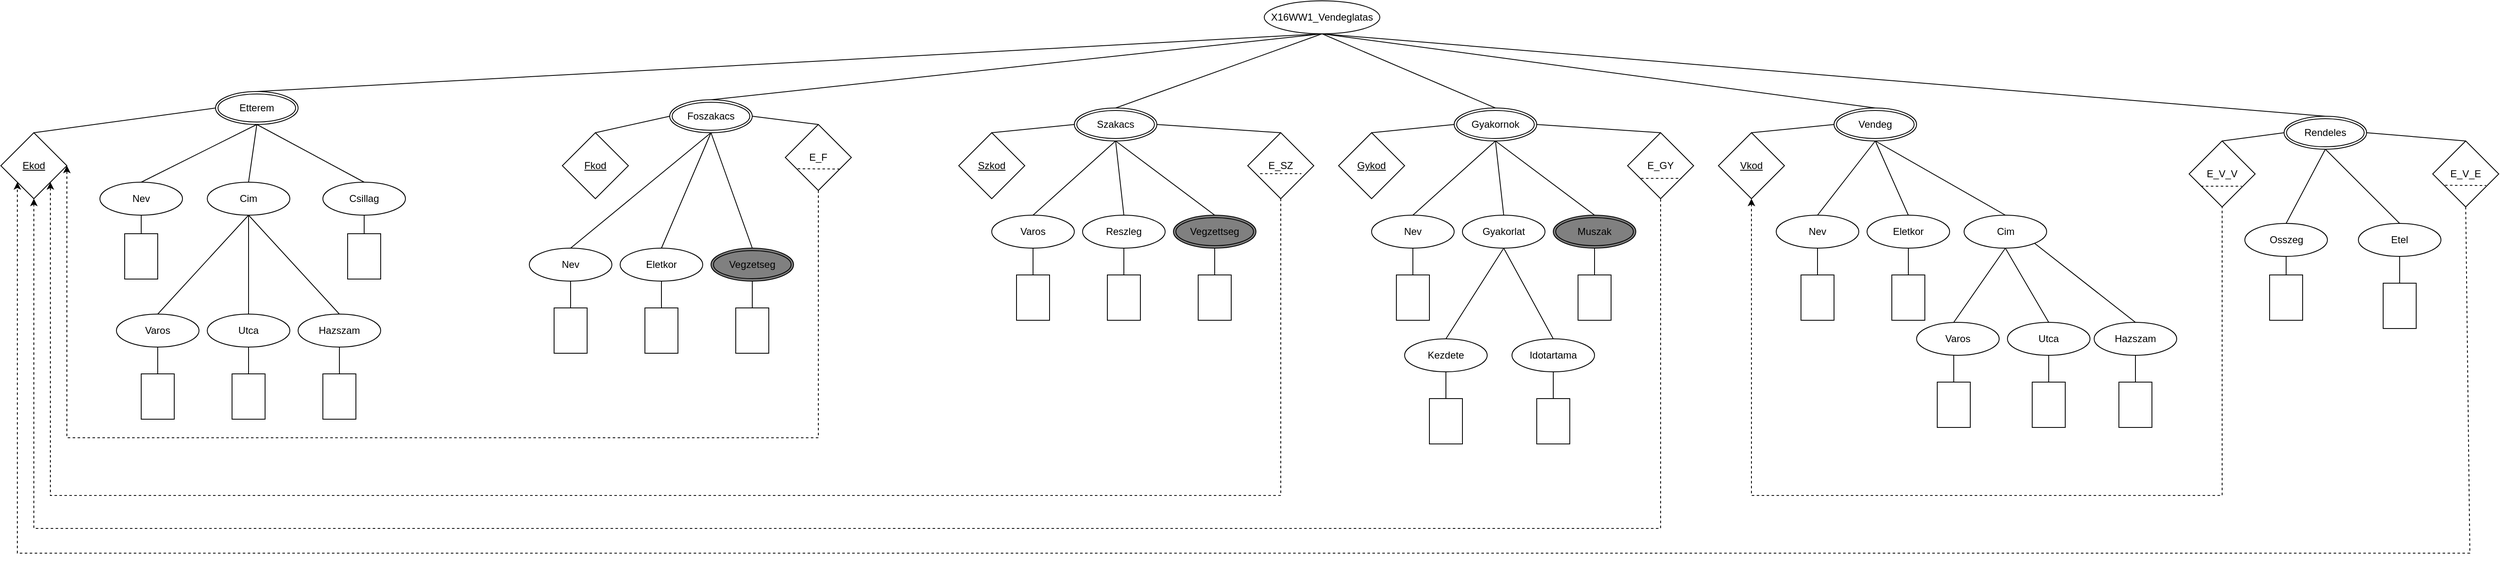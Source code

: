 <mxfile version="26.1.3">
  <diagram name="Page-1" id="sWhTfugPhAVval0CYp7l">
    <mxGraphModel dx="1273" dy="712" grid="1" gridSize="10" guides="1" tooltips="1" connect="1" arrows="1" fold="1" page="1" pageScale="1" pageWidth="4681" pageHeight="3300" math="0" shadow="0">
      <root>
        <mxCell id="0" />
        <mxCell id="1" parent="0" />
        <mxCell id="BiMNUAmta6jIH4Wn-nJm-2" value="X16WW1_Vendeglatas" style="ellipse;whiteSpace=wrap;html=1;align=center;" parent="1" vertex="1">
          <mxGeometry x="1790" y="10" width="140" height="40" as="geometry" />
        </mxCell>
        <mxCell id="BiMNUAmta6jIH4Wn-nJm-3" value="Etterem" style="ellipse;shape=doubleEllipse;margin=3;whiteSpace=wrap;html=1;align=center;" parent="1" vertex="1">
          <mxGeometry x="520" y="120" width="100" height="40" as="geometry" />
        </mxCell>
        <mxCell id="BiMNUAmta6jIH4Wn-nJm-4" value="Cim" style="ellipse;whiteSpace=wrap;html=1;align=center;" parent="1" vertex="1">
          <mxGeometry x="510" y="230" width="100" height="40" as="geometry" />
        </mxCell>
        <mxCell id="BiMNUAmta6jIH4Wn-nJm-5" value="Csillag" style="ellipse;whiteSpace=wrap;html=1;align=center;" parent="1" vertex="1">
          <mxGeometry x="650" y="230" width="100" height="40" as="geometry" />
        </mxCell>
        <mxCell id="BiMNUAmta6jIH4Wn-nJm-6" value="Nev" style="ellipse;whiteSpace=wrap;html=1;align=center;" parent="1" vertex="1">
          <mxGeometry x="380" y="230" width="100" height="40" as="geometry" />
        </mxCell>
        <mxCell id="BiMNUAmta6jIH4Wn-nJm-7" value="&lt;u&gt;Ekod&lt;/u&gt;" style="rhombus;whiteSpace=wrap;html=1;" parent="1" vertex="1">
          <mxGeometry x="260" y="170" width="80" height="80" as="geometry" />
        </mxCell>
        <mxCell id="BiMNUAmta6jIH4Wn-nJm-8" value="Varos" style="ellipse;whiteSpace=wrap;html=1;align=center;" parent="1" vertex="1">
          <mxGeometry x="400" y="390" width="100" height="40" as="geometry" />
        </mxCell>
        <mxCell id="BiMNUAmta6jIH4Wn-nJm-10" value="Utca" style="ellipse;whiteSpace=wrap;html=1;align=center;" parent="1" vertex="1">
          <mxGeometry x="510" y="390" width="100" height="40" as="geometry" />
        </mxCell>
        <mxCell id="BiMNUAmta6jIH4Wn-nJm-11" value="Hazszam" style="ellipse;whiteSpace=wrap;html=1;align=center;" parent="1" vertex="1">
          <mxGeometry x="620" y="390" width="100" height="40" as="geometry" />
        </mxCell>
        <mxCell id="BiMNUAmta6jIH4Wn-nJm-12" value="" style="endArrow=none;html=1;rounded=0;exitX=0;exitY=0.5;exitDx=0;exitDy=0;entryX=0.5;entryY=0;entryDx=0;entryDy=0;" parent="1" source="BiMNUAmta6jIH4Wn-nJm-3" target="BiMNUAmta6jIH4Wn-nJm-7" edge="1">
          <mxGeometry width="50" height="50" relative="1" as="geometry">
            <mxPoint x="920" y="410" as="sourcePoint" />
            <mxPoint x="970" y="360" as="targetPoint" />
          </mxGeometry>
        </mxCell>
        <mxCell id="BiMNUAmta6jIH4Wn-nJm-13" value="" style="endArrow=none;html=1;rounded=0;exitX=0.5;exitY=1;exitDx=0;exitDy=0;entryX=0.5;entryY=0;entryDx=0;entryDy=0;" parent="1" source="BiMNUAmta6jIH4Wn-nJm-3" target="BiMNUAmta6jIH4Wn-nJm-6" edge="1">
          <mxGeometry width="50" height="50" relative="1" as="geometry">
            <mxPoint x="580" y="170" as="sourcePoint" />
            <mxPoint x="330" y="200" as="targetPoint" />
          </mxGeometry>
        </mxCell>
        <mxCell id="BiMNUAmta6jIH4Wn-nJm-14" value="" style="endArrow=none;html=1;rounded=0;exitX=0.5;exitY=1;exitDx=0;exitDy=0;entryX=0.5;entryY=0;entryDx=0;entryDy=0;" parent="1" source="BiMNUAmta6jIH4Wn-nJm-3" target="BiMNUAmta6jIH4Wn-nJm-4" edge="1">
          <mxGeometry width="50" height="50" relative="1" as="geometry">
            <mxPoint x="590" y="180" as="sourcePoint" />
            <mxPoint x="340" y="210" as="targetPoint" />
          </mxGeometry>
        </mxCell>
        <mxCell id="BiMNUAmta6jIH4Wn-nJm-15" value="" style="endArrow=none;html=1;rounded=0;exitX=0.5;exitY=0;exitDx=0;exitDy=0;entryX=0.5;entryY=1;entryDx=0;entryDy=0;" parent="1" source="BiMNUAmta6jIH4Wn-nJm-5" target="BiMNUAmta6jIH4Wn-nJm-3" edge="1">
          <mxGeometry width="50" height="50" relative="1" as="geometry">
            <mxPoint x="600" y="190" as="sourcePoint" />
            <mxPoint x="350" y="220" as="targetPoint" />
          </mxGeometry>
        </mxCell>
        <mxCell id="BiMNUAmta6jIH4Wn-nJm-16" value="" style="endArrow=none;html=1;rounded=0;exitX=0.5;exitY=1;exitDx=0;exitDy=0;entryX=0.5;entryY=0;entryDx=0;entryDy=0;" parent="1" source="BiMNUAmta6jIH4Wn-nJm-4" target="BiMNUAmta6jIH4Wn-nJm-8" edge="1">
          <mxGeometry width="50" height="50" relative="1" as="geometry">
            <mxPoint x="610" y="200" as="sourcePoint" />
            <mxPoint x="360" y="230" as="targetPoint" />
          </mxGeometry>
        </mxCell>
        <mxCell id="BiMNUAmta6jIH4Wn-nJm-17" value="" style="endArrow=none;html=1;rounded=0;exitX=0.5;exitY=0;exitDx=0;exitDy=0;entryX=0.5;entryY=1;entryDx=0;entryDy=0;" parent="1" source="BiMNUAmta6jIH4Wn-nJm-10" target="BiMNUAmta6jIH4Wn-nJm-4" edge="1">
          <mxGeometry width="50" height="50" relative="1" as="geometry">
            <mxPoint x="620" y="210" as="sourcePoint" />
            <mxPoint x="370" y="240" as="targetPoint" />
          </mxGeometry>
        </mxCell>
        <mxCell id="BiMNUAmta6jIH4Wn-nJm-18" value="" style="endArrow=none;html=1;rounded=0;exitX=0.5;exitY=0;exitDx=0;exitDy=0;entryX=0.5;entryY=1;entryDx=0;entryDy=0;" parent="1" source="BiMNUAmta6jIH4Wn-nJm-11" target="BiMNUAmta6jIH4Wn-nJm-4" edge="1">
          <mxGeometry width="50" height="50" relative="1" as="geometry">
            <mxPoint x="630" y="220" as="sourcePoint" />
            <mxPoint x="380" y="250" as="targetPoint" />
          </mxGeometry>
        </mxCell>
        <mxCell id="BiMNUAmta6jIH4Wn-nJm-19" value="" style="endArrow=none;html=1;rounded=0;entryX=0.5;entryY=0;entryDx=0;entryDy=0;exitX=0.5;exitY=1;exitDx=0;exitDy=0;" parent="1" source="BiMNUAmta6jIH4Wn-nJm-2" target="BiMNUAmta6jIH4Wn-nJm-3" edge="1">
          <mxGeometry width="50" height="50" relative="1" as="geometry">
            <mxPoint x="920" y="40" as="sourcePoint" />
            <mxPoint x="390" y="260" as="targetPoint" />
          </mxGeometry>
        </mxCell>
        <mxCell id="BiMNUAmta6jIH4Wn-nJm-20" value="" style="rounded=0;whiteSpace=wrap;html=1;rotation=90;" parent="1" vertex="1">
          <mxGeometry x="422.5" y="470" width="55" height="40" as="geometry" />
        </mxCell>
        <mxCell id="BiMNUAmta6jIH4Wn-nJm-22" value="" style="rounded=0;whiteSpace=wrap;html=1;rotation=90;" parent="1" vertex="1">
          <mxGeometry x="532.5" y="470" width="55" height="40" as="geometry" />
        </mxCell>
        <mxCell id="BiMNUAmta6jIH4Wn-nJm-24" value="" style="rounded=0;whiteSpace=wrap;html=1;rotation=90;" parent="1" vertex="1">
          <mxGeometry x="642.5" y="470" width="55" height="40" as="geometry" />
        </mxCell>
        <mxCell id="BiMNUAmta6jIH4Wn-nJm-25" value="" style="rounded=0;whiteSpace=wrap;html=1;rotation=90;" parent="1" vertex="1">
          <mxGeometry x="402.5" y="300" width="55" height="40" as="geometry" />
        </mxCell>
        <mxCell id="BiMNUAmta6jIH4Wn-nJm-26" value="" style="rounded=0;whiteSpace=wrap;html=1;rotation=90;" parent="1" vertex="1">
          <mxGeometry x="672.5" y="300" width="55" height="40" as="geometry" />
        </mxCell>
        <mxCell id="BiMNUAmta6jIH4Wn-nJm-27" value="" style="endArrow=none;html=1;rounded=0;exitX=0.5;exitY=1;exitDx=0;exitDy=0;entryX=0;entryY=0.5;entryDx=0;entryDy=0;" parent="1" source="BiMNUAmta6jIH4Wn-nJm-10" target="BiMNUAmta6jIH4Wn-nJm-22" edge="1">
          <mxGeometry width="50" height="50" relative="1" as="geometry">
            <mxPoint x="570" y="360" as="sourcePoint" />
            <mxPoint x="570" y="280" as="targetPoint" />
          </mxGeometry>
        </mxCell>
        <mxCell id="BiMNUAmta6jIH4Wn-nJm-28" value="" style="endArrow=none;html=1;rounded=0;exitX=0.5;exitY=1;exitDx=0;exitDy=0;entryX=0;entryY=0.5;entryDx=0;entryDy=0;" parent="1" source="BiMNUAmta6jIH4Wn-nJm-8" target="BiMNUAmta6jIH4Wn-nJm-20" edge="1">
          <mxGeometry width="50" height="50" relative="1" as="geometry">
            <mxPoint x="580" y="370" as="sourcePoint" />
            <mxPoint x="580" y="290" as="targetPoint" />
          </mxGeometry>
        </mxCell>
        <mxCell id="BiMNUAmta6jIH4Wn-nJm-29" value="" style="endArrow=none;html=1;rounded=0;exitX=0.5;exitY=1;exitDx=0;exitDy=0;entryX=0;entryY=0.5;entryDx=0;entryDy=0;" parent="1" source="BiMNUAmta6jIH4Wn-nJm-11" target="BiMNUAmta6jIH4Wn-nJm-24" edge="1">
          <mxGeometry width="50" height="50" relative="1" as="geometry">
            <mxPoint x="590" y="380" as="sourcePoint" />
            <mxPoint x="590" y="300" as="targetPoint" />
          </mxGeometry>
        </mxCell>
        <mxCell id="BiMNUAmta6jIH4Wn-nJm-30" value="" style="endArrow=none;html=1;rounded=0;exitX=0;exitY=0.5;exitDx=0;exitDy=0;entryX=0.5;entryY=1;entryDx=0;entryDy=0;" parent="1" source="BiMNUAmta6jIH4Wn-nJm-25" target="BiMNUAmta6jIH4Wn-nJm-6" edge="1">
          <mxGeometry width="50" height="50" relative="1" as="geometry">
            <mxPoint x="600" y="390" as="sourcePoint" />
            <mxPoint x="600" y="310" as="targetPoint" />
          </mxGeometry>
        </mxCell>
        <mxCell id="BiMNUAmta6jIH4Wn-nJm-31" value="" style="endArrow=none;html=1;rounded=0;exitX=0;exitY=0.5;exitDx=0;exitDy=0;entryX=0.5;entryY=1;entryDx=0;entryDy=0;" parent="1" source="BiMNUAmta6jIH4Wn-nJm-26" target="BiMNUAmta6jIH4Wn-nJm-5" edge="1">
          <mxGeometry width="50" height="50" relative="1" as="geometry">
            <mxPoint x="610" y="400" as="sourcePoint" />
            <mxPoint x="610" y="320" as="targetPoint" />
          </mxGeometry>
        </mxCell>
        <mxCell id="BiMNUAmta6jIH4Wn-nJm-32" value="Szakacs" style="ellipse;shape=doubleEllipse;margin=3;whiteSpace=wrap;html=1;align=center;" parent="1" vertex="1">
          <mxGeometry x="1560" y="140" width="100" height="40" as="geometry" />
        </mxCell>
        <mxCell id="BiMNUAmta6jIH4Wn-nJm-33" value="&lt;u&gt;Fkod&lt;/u&gt;" style="rhombus;whiteSpace=wrap;html=1;" parent="1" vertex="1">
          <mxGeometry x="940" y="170" width="80" height="80" as="geometry" />
        </mxCell>
        <mxCell id="BiMNUAmta6jIH4Wn-nJm-35" value="E_F" style="rhombus;whiteSpace=wrap;html=1;" parent="1" vertex="1">
          <mxGeometry x="1210" y="160" width="80" height="80" as="geometry" />
        </mxCell>
        <mxCell id="BiMNUAmta6jIH4Wn-nJm-36" value="Foszakacs" style="ellipse;shape=doubleEllipse;margin=3;whiteSpace=wrap;html=1;align=center;" parent="1" vertex="1">
          <mxGeometry x="1070" y="130" width="100" height="40" as="geometry" />
        </mxCell>
        <mxCell id="BiMNUAmta6jIH4Wn-nJm-37" value="&lt;u&gt;Szkod&lt;/u&gt;" style="rhombus;whiteSpace=wrap;html=1;" parent="1" vertex="1">
          <mxGeometry x="1420" y="170" width="80" height="80" as="geometry" />
        </mxCell>
        <mxCell id="BiMNUAmta6jIH4Wn-nJm-38" value="E_SZ" style="rhombus;whiteSpace=wrap;html=1;" parent="1" vertex="1">
          <mxGeometry x="1770" y="170" width="80" height="80" as="geometry" />
        </mxCell>
        <mxCell id="BiMNUAmta6jIH4Wn-nJm-39" value="Varos" style="ellipse;whiteSpace=wrap;html=1;align=center;" parent="1" vertex="1">
          <mxGeometry x="1460" y="270" width="100" height="40" as="geometry" />
        </mxCell>
        <mxCell id="BiMNUAmta6jIH4Wn-nJm-40" value="" style="rounded=0;whiteSpace=wrap;html=1;rotation=90;" parent="1" vertex="1">
          <mxGeometry x="1482.5" y="350" width="55" height="40" as="geometry" />
        </mxCell>
        <mxCell id="BiMNUAmta6jIH4Wn-nJm-41" value="" style="endArrow=none;html=1;rounded=0;exitX=0.5;exitY=1;exitDx=0;exitDy=0;entryX=0;entryY=0.5;entryDx=0;entryDy=0;" parent="1" source="BiMNUAmta6jIH4Wn-nJm-39" target="BiMNUAmta6jIH4Wn-nJm-40" edge="1">
          <mxGeometry width="50" height="50" relative="1" as="geometry">
            <mxPoint x="1640" y="250" as="sourcePoint" />
            <mxPoint x="1640" y="170" as="targetPoint" />
          </mxGeometry>
        </mxCell>
        <mxCell id="BiMNUAmta6jIH4Wn-nJm-42" value="Reszleg" style="ellipse;whiteSpace=wrap;html=1;align=center;" parent="1" vertex="1">
          <mxGeometry x="1570" y="270" width="100" height="40" as="geometry" />
        </mxCell>
        <mxCell id="BiMNUAmta6jIH4Wn-nJm-43" value="" style="rounded=0;whiteSpace=wrap;html=1;rotation=90;" parent="1" vertex="1">
          <mxGeometry x="1592.5" y="350" width="55" height="40" as="geometry" />
        </mxCell>
        <mxCell id="BiMNUAmta6jIH4Wn-nJm-44" value="" style="endArrow=none;html=1;rounded=0;exitX=0.5;exitY=1;exitDx=0;exitDy=0;entryX=0;entryY=0.5;entryDx=0;entryDy=0;" parent="1" source="BiMNUAmta6jIH4Wn-nJm-42" target="BiMNUAmta6jIH4Wn-nJm-43" edge="1">
          <mxGeometry width="50" height="50" relative="1" as="geometry">
            <mxPoint x="1750" y="250" as="sourcePoint" />
            <mxPoint x="1750" y="170" as="targetPoint" />
          </mxGeometry>
        </mxCell>
        <mxCell id="BiMNUAmta6jIH4Wn-nJm-46" value="" style="rounded=0;whiteSpace=wrap;html=1;rotation=90;" parent="1" vertex="1">
          <mxGeometry x="1702.5" y="350" width="55" height="40" as="geometry" />
        </mxCell>
        <mxCell id="BiMNUAmta6jIH4Wn-nJm-47" value="" style="endArrow=none;html=1;rounded=0;exitX=0.5;exitY=1;exitDx=0;exitDy=0;entryX=0;entryY=0.5;entryDx=0;entryDy=0;" parent="1" target="BiMNUAmta6jIH4Wn-nJm-46" edge="1">
          <mxGeometry width="50" height="50" relative="1" as="geometry">
            <mxPoint x="1730" y="310" as="sourcePoint" />
            <mxPoint x="1860" y="170" as="targetPoint" />
          </mxGeometry>
        </mxCell>
        <mxCell id="BiMNUAmta6jIH4Wn-nJm-48" value="&lt;div&gt;Vegzettseg&lt;/div&gt;" style="ellipse;shape=doubleEllipse;margin=3;whiteSpace=wrap;html=1;align=center;fillColor=light-dark(#808080,#000000);" parent="1" vertex="1">
          <mxGeometry x="1680" y="270" width="100" height="40" as="geometry" />
        </mxCell>
        <mxCell id="BiMNUAmta6jIH4Wn-nJm-49" value="" style="endArrow=none;html=1;rounded=0;exitX=0.5;exitY=0;exitDx=0;exitDy=0;entryX=0.5;entryY=1;entryDx=0;entryDy=0;" parent="1" source="BiMNUAmta6jIH4Wn-nJm-32" target="BiMNUAmta6jIH4Wn-nJm-2" edge="1">
          <mxGeometry width="50" height="50" relative="1" as="geometry">
            <mxPoint x="710" y="240" as="sourcePoint" />
            <mxPoint x="580" y="170" as="targetPoint" />
          </mxGeometry>
        </mxCell>
        <mxCell id="BiMNUAmta6jIH4Wn-nJm-50" value="" style="endArrow=none;html=1;rounded=0;exitX=0.5;exitY=0;exitDx=0;exitDy=0;entryX=0;entryY=0.5;entryDx=0;entryDy=0;" parent="1" source="BiMNUAmta6jIH4Wn-nJm-37" target="BiMNUAmta6jIH4Wn-nJm-32" edge="1">
          <mxGeometry width="50" height="50" relative="1" as="geometry">
            <mxPoint x="1620" y="150" as="sourcePoint" />
            <mxPoint x="1630" y="70" as="targetPoint" />
          </mxGeometry>
        </mxCell>
        <mxCell id="BiMNUAmta6jIH4Wn-nJm-52" value="" style="endArrow=none;html=1;rounded=0;exitX=0.5;exitY=0;exitDx=0;exitDy=0;entryX=1;entryY=0.5;entryDx=0;entryDy=0;" parent="1" source="BiMNUAmta6jIH4Wn-nJm-38" target="BiMNUAmta6jIH4Wn-nJm-32" edge="1">
          <mxGeometry width="50" height="50" relative="1" as="geometry">
            <mxPoint x="1510" y="220" as="sourcePoint" />
            <mxPoint x="1570" y="170" as="targetPoint" />
          </mxGeometry>
        </mxCell>
        <mxCell id="BiMNUAmta6jIH4Wn-nJm-53" value="" style="endArrow=none;html=1;rounded=0;exitX=0.5;exitY=0;exitDx=0;exitDy=0;entryX=0.5;entryY=1;entryDx=0;entryDy=0;" parent="1" source="BiMNUAmta6jIH4Wn-nJm-39" target="BiMNUAmta6jIH4Wn-nJm-32" edge="1">
          <mxGeometry width="50" height="50" relative="1" as="geometry">
            <mxPoint x="1520" y="230" as="sourcePoint" />
            <mxPoint x="1580" y="180" as="targetPoint" />
          </mxGeometry>
        </mxCell>
        <mxCell id="BiMNUAmta6jIH4Wn-nJm-54" value="" style="endArrow=none;html=1;rounded=0;exitX=0.5;exitY=0;exitDx=0;exitDy=0;entryX=0.5;entryY=1;entryDx=0;entryDy=0;" parent="1" source="BiMNUAmta6jIH4Wn-nJm-42" target="BiMNUAmta6jIH4Wn-nJm-32" edge="1">
          <mxGeometry width="50" height="50" relative="1" as="geometry">
            <mxPoint x="1530" y="240" as="sourcePoint" />
            <mxPoint x="1590" y="190" as="targetPoint" />
          </mxGeometry>
        </mxCell>
        <mxCell id="BiMNUAmta6jIH4Wn-nJm-55" value="" style="endArrow=none;html=1;rounded=0;exitX=0.5;exitY=0;exitDx=0;exitDy=0;entryX=0.5;entryY=1;entryDx=0;entryDy=0;" parent="1" source="BiMNUAmta6jIH4Wn-nJm-48" target="BiMNUAmta6jIH4Wn-nJm-32" edge="1">
          <mxGeometry width="50" height="50" relative="1" as="geometry">
            <mxPoint x="1540" y="250" as="sourcePoint" />
            <mxPoint x="1600" y="200" as="targetPoint" />
          </mxGeometry>
        </mxCell>
        <mxCell id="BiMNUAmta6jIH4Wn-nJm-56" value="Nev" style="ellipse;whiteSpace=wrap;html=1;align=center;" parent="1" vertex="1">
          <mxGeometry x="900" y="310" width="100" height="40" as="geometry" />
        </mxCell>
        <mxCell id="BiMNUAmta6jIH4Wn-nJm-57" value="Eletkor" style="ellipse;whiteSpace=wrap;html=1;align=center;" parent="1" vertex="1">
          <mxGeometry x="1010" y="310" width="100" height="40" as="geometry" />
        </mxCell>
        <mxCell id="BiMNUAmta6jIH4Wn-nJm-59" value="" style="rounded=0;whiteSpace=wrap;html=1;rotation=90;" parent="1" vertex="1">
          <mxGeometry x="922.5" y="390" width="55" height="40" as="geometry" />
        </mxCell>
        <mxCell id="BiMNUAmta6jIH4Wn-nJm-60" value="" style="rounded=0;whiteSpace=wrap;html=1;rotation=90;" parent="1" vertex="1">
          <mxGeometry x="1032.5" y="390" width="55" height="40" as="geometry" />
        </mxCell>
        <mxCell id="BiMNUAmta6jIH4Wn-nJm-61" value="" style="rounded=0;whiteSpace=wrap;html=1;rotation=90;" parent="1" vertex="1">
          <mxGeometry x="1142.5" y="390" width="55" height="40" as="geometry" />
        </mxCell>
        <mxCell id="BiMNUAmta6jIH4Wn-nJm-62" value="" style="endArrow=none;html=1;rounded=0;exitX=0.5;exitY=1;exitDx=0;exitDy=0;entryX=0;entryY=0.5;entryDx=0;entryDy=0;" parent="1" source="BiMNUAmta6jIH4Wn-nJm-57" target="BiMNUAmta6jIH4Wn-nJm-60" edge="1">
          <mxGeometry width="50" height="50" relative="1" as="geometry">
            <mxPoint x="1070" y="280" as="sourcePoint" />
            <mxPoint x="1070" y="200" as="targetPoint" />
          </mxGeometry>
        </mxCell>
        <mxCell id="BiMNUAmta6jIH4Wn-nJm-63" value="" style="endArrow=none;html=1;rounded=0;exitX=0.5;exitY=1;exitDx=0;exitDy=0;entryX=0;entryY=0.5;entryDx=0;entryDy=0;" parent="1" source="BiMNUAmta6jIH4Wn-nJm-56" target="BiMNUAmta6jIH4Wn-nJm-59" edge="1">
          <mxGeometry width="50" height="50" relative="1" as="geometry">
            <mxPoint x="1080" y="290" as="sourcePoint" />
            <mxPoint x="1080" y="210" as="targetPoint" />
          </mxGeometry>
        </mxCell>
        <mxCell id="BiMNUAmta6jIH4Wn-nJm-64" value="" style="endArrow=none;html=1;rounded=0;exitX=0.5;exitY=1;exitDx=0;exitDy=0;entryX=0;entryY=0.5;entryDx=0;entryDy=0;" parent="1" target="BiMNUAmta6jIH4Wn-nJm-61" edge="1">
          <mxGeometry width="50" height="50" relative="1" as="geometry">
            <mxPoint x="1170" y="350" as="sourcePoint" />
            <mxPoint x="1090" y="220" as="targetPoint" />
          </mxGeometry>
        </mxCell>
        <mxCell id="BiMNUAmta6jIH4Wn-nJm-65" value="" style="endArrow=none;html=1;rounded=0;exitX=0.5;exitY=0;exitDx=0;exitDy=0;entryX=0.5;entryY=1;entryDx=0;entryDy=0;" parent="1" source="BiMNUAmta6jIH4Wn-nJm-56" target="BiMNUAmta6jIH4Wn-nJm-36" edge="1">
          <mxGeometry width="50" height="50" relative="1" as="geometry">
            <mxPoint x="1140" y="385" as="sourcePoint" />
            <mxPoint x="1190" y="335" as="targetPoint" />
          </mxGeometry>
        </mxCell>
        <mxCell id="BiMNUAmta6jIH4Wn-nJm-66" value="" style="endArrow=none;html=1;rounded=0;exitX=0.5;exitY=0;exitDx=0;exitDy=0;entryX=0.5;entryY=1;entryDx=0;entryDy=0;" parent="1" source="BiMNUAmta6jIH4Wn-nJm-57" target="BiMNUAmta6jIH4Wn-nJm-36" edge="1">
          <mxGeometry width="50" height="50" relative="1" as="geometry">
            <mxPoint x="1040" y="315" as="sourcePoint" />
            <mxPoint x="1150" y="205" as="targetPoint" />
          </mxGeometry>
        </mxCell>
        <mxCell id="BiMNUAmta6jIH4Wn-nJm-67" value="" style="endArrow=none;html=1;rounded=0;exitX=0.5;exitY=0;exitDx=0;exitDy=0;entryX=0.5;entryY=1;entryDx=0;entryDy=0;" parent="1" target="BiMNUAmta6jIH4Wn-nJm-36" edge="1">
          <mxGeometry width="50" height="50" relative="1" as="geometry">
            <mxPoint x="1170" y="310" as="sourcePoint" />
            <mxPoint x="1160" y="215" as="targetPoint" />
          </mxGeometry>
        </mxCell>
        <mxCell id="BiMNUAmta6jIH4Wn-nJm-68" value="" style="endArrow=none;html=1;rounded=0;exitX=0.5;exitY=0;exitDx=0;exitDy=0;entryX=0;entryY=0.5;entryDx=0;entryDy=0;" parent="1" source="BiMNUAmta6jIH4Wn-nJm-33" target="BiMNUAmta6jIH4Wn-nJm-36" edge="1">
          <mxGeometry width="50" height="50" relative="1" as="geometry">
            <mxPoint x="1060" y="335" as="sourcePoint" />
            <mxPoint x="1170" y="225" as="targetPoint" />
          </mxGeometry>
        </mxCell>
        <mxCell id="BiMNUAmta6jIH4Wn-nJm-69" value="" style="endArrow=none;html=1;rounded=0;exitX=0.5;exitY=0;exitDx=0;exitDy=0;entryX=1;entryY=0.5;entryDx=0;entryDy=0;" parent="1" source="BiMNUAmta6jIH4Wn-nJm-35" target="BiMNUAmta6jIH4Wn-nJm-36" edge="1">
          <mxGeometry width="50" height="50" relative="1" as="geometry">
            <mxPoint x="1070" y="345" as="sourcePoint" />
            <mxPoint x="1180" y="235" as="targetPoint" />
          </mxGeometry>
        </mxCell>
        <mxCell id="BiMNUAmta6jIH4Wn-nJm-70" value="" style="endArrow=none;html=1;rounded=0;exitX=0.5;exitY=0;exitDx=0;exitDy=0;entryX=0.5;entryY=1;entryDx=0;entryDy=0;" parent="1" source="BiMNUAmta6jIH4Wn-nJm-36" target="BiMNUAmta6jIH4Wn-nJm-2" edge="1">
          <mxGeometry width="50" height="50" relative="1" as="geometry">
            <mxPoint x="910" y="340" as="sourcePoint" />
            <mxPoint x="1020" y="230" as="targetPoint" />
          </mxGeometry>
        </mxCell>
        <mxCell id="BiMNUAmta6jIH4Wn-nJm-71" value="Gyakornok" style="ellipse;shape=doubleEllipse;margin=3;whiteSpace=wrap;html=1;align=center;" parent="1" vertex="1">
          <mxGeometry x="2020" y="140" width="100" height="40" as="geometry" />
        </mxCell>
        <mxCell id="BiMNUAmta6jIH4Wn-nJm-72" value="&lt;u&gt;Gykod&lt;/u&gt;" style="rhombus;whiteSpace=wrap;html=1;" parent="1" vertex="1">
          <mxGeometry x="1880" y="170" width="80" height="80" as="geometry" />
        </mxCell>
        <mxCell id="BiMNUAmta6jIH4Wn-nJm-73" value="E_GY" style="rhombus;whiteSpace=wrap;html=1;" parent="1" vertex="1">
          <mxGeometry x="2230" y="170" width="80" height="80" as="geometry" />
        </mxCell>
        <mxCell id="BiMNUAmta6jIH4Wn-nJm-74" value="Nev" style="ellipse;whiteSpace=wrap;html=1;align=center;" parent="1" vertex="1">
          <mxGeometry x="1920" y="270" width="100" height="40" as="geometry" />
        </mxCell>
        <mxCell id="BiMNUAmta6jIH4Wn-nJm-75" value="" style="rounded=0;whiteSpace=wrap;html=1;rotation=90;" parent="1" vertex="1">
          <mxGeometry x="1942.5" y="350" width="55" height="40" as="geometry" />
        </mxCell>
        <mxCell id="BiMNUAmta6jIH4Wn-nJm-76" value="" style="endArrow=none;html=1;rounded=0;exitX=0.5;exitY=1;exitDx=0;exitDy=0;entryX=0;entryY=0.5;entryDx=0;entryDy=0;" parent="1" source="BiMNUAmta6jIH4Wn-nJm-74" target="BiMNUAmta6jIH4Wn-nJm-75" edge="1">
          <mxGeometry width="50" height="50" relative="1" as="geometry">
            <mxPoint x="2100" y="250" as="sourcePoint" />
            <mxPoint x="2100" y="170" as="targetPoint" />
          </mxGeometry>
        </mxCell>
        <mxCell id="BiMNUAmta6jIH4Wn-nJm-77" value="Gyakorlat" style="ellipse;whiteSpace=wrap;html=1;align=center;" parent="1" vertex="1">
          <mxGeometry x="2030" y="270" width="100" height="40" as="geometry" />
        </mxCell>
        <mxCell id="BiMNUAmta6jIH4Wn-nJm-80" value="" style="rounded=0;whiteSpace=wrap;html=1;rotation=90;" parent="1" vertex="1">
          <mxGeometry x="2162.5" y="350" width="55" height="40" as="geometry" />
        </mxCell>
        <mxCell id="BiMNUAmta6jIH4Wn-nJm-81" value="" style="endArrow=none;html=1;rounded=0;exitX=0.5;exitY=1;exitDx=0;exitDy=0;entryX=0;entryY=0.5;entryDx=0;entryDy=0;" parent="1" target="BiMNUAmta6jIH4Wn-nJm-80" edge="1">
          <mxGeometry width="50" height="50" relative="1" as="geometry">
            <mxPoint x="2190" y="310" as="sourcePoint" />
            <mxPoint x="2320" y="170" as="targetPoint" />
          </mxGeometry>
        </mxCell>
        <mxCell id="BiMNUAmta6jIH4Wn-nJm-82" value="Muszak" style="ellipse;shape=doubleEllipse;margin=3;whiteSpace=wrap;html=1;align=center;fillColor=#808080;" parent="1" vertex="1">
          <mxGeometry x="2140" y="270" width="100" height="40" as="geometry" />
        </mxCell>
        <mxCell id="BiMNUAmta6jIH4Wn-nJm-83" value="" style="endArrow=none;html=1;rounded=0;exitX=0.5;exitY=0;exitDx=0;exitDy=0;entryX=0;entryY=0.5;entryDx=0;entryDy=0;" parent="1" source="BiMNUAmta6jIH4Wn-nJm-72" target="BiMNUAmta6jIH4Wn-nJm-71" edge="1">
          <mxGeometry width="50" height="50" relative="1" as="geometry">
            <mxPoint x="2080" y="150" as="sourcePoint" />
            <mxPoint x="2090" y="70" as="targetPoint" />
          </mxGeometry>
        </mxCell>
        <mxCell id="BiMNUAmta6jIH4Wn-nJm-84" value="" style="endArrow=none;html=1;rounded=0;exitX=0.5;exitY=0;exitDx=0;exitDy=0;entryX=1;entryY=0.5;entryDx=0;entryDy=0;" parent="1" source="BiMNUAmta6jIH4Wn-nJm-73" target="BiMNUAmta6jIH4Wn-nJm-71" edge="1">
          <mxGeometry width="50" height="50" relative="1" as="geometry">
            <mxPoint x="1970" y="220" as="sourcePoint" />
            <mxPoint x="2030" y="170" as="targetPoint" />
          </mxGeometry>
        </mxCell>
        <mxCell id="BiMNUAmta6jIH4Wn-nJm-85" value="" style="endArrow=none;html=1;rounded=0;exitX=0.5;exitY=0;exitDx=0;exitDy=0;entryX=0.5;entryY=1;entryDx=0;entryDy=0;" parent="1" source="BiMNUAmta6jIH4Wn-nJm-74" target="BiMNUAmta6jIH4Wn-nJm-71" edge="1">
          <mxGeometry width="50" height="50" relative="1" as="geometry">
            <mxPoint x="1980" y="230" as="sourcePoint" />
            <mxPoint x="2040" y="180" as="targetPoint" />
          </mxGeometry>
        </mxCell>
        <mxCell id="BiMNUAmta6jIH4Wn-nJm-86" value="" style="endArrow=none;html=1;rounded=0;exitX=0.5;exitY=0;exitDx=0;exitDy=0;entryX=0.5;entryY=1;entryDx=0;entryDy=0;" parent="1" source="BiMNUAmta6jIH4Wn-nJm-77" target="BiMNUAmta6jIH4Wn-nJm-71" edge="1">
          <mxGeometry width="50" height="50" relative="1" as="geometry">
            <mxPoint x="1990" y="240" as="sourcePoint" />
            <mxPoint x="2050" y="190" as="targetPoint" />
          </mxGeometry>
        </mxCell>
        <mxCell id="BiMNUAmta6jIH4Wn-nJm-87" value="" style="endArrow=none;html=1;rounded=0;exitX=0.5;exitY=0;exitDx=0;exitDy=0;entryX=0.5;entryY=1;entryDx=0;entryDy=0;" parent="1" source="BiMNUAmta6jIH4Wn-nJm-82" target="BiMNUAmta6jIH4Wn-nJm-71" edge="1">
          <mxGeometry width="50" height="50" relative="1" as="geometry">
            <mxPoint x="2000" y="250" as="sourcePoint" />
            <mxPoint x="2060" y="200" as="targetPoint" />
          </mxGeometry>
        </mxCell>
        <mxCell id="BiMNUAmta6jIH4Wn-nJm-89" value="Kezdete" style="ellipse;whiteSpace=wrap;html=1;align=center;" parent="1" vertex="1">
          <mxGeometry x="1960" y="420" width="100" height="40" as="geometry" />
        </mxCell>
        <mxCell id="BiMNUAmta6jIH4Wn-nJm-90" value="Idotartama" style="ellipse;whiteSpace=wrap;html=1;align=center;" parent="1" vertex="1">
          <mxGeometry x="2090" y="420" width="100" height="40" as="geometry" />
        </mxCell>
        <mxCell id="BiMNUAmta6jIH4Wn-nJm-91" value="" style="endArrow=none;html=1;rounded=0;exitX=0.5;exitY=0;exitDx=0;exitDy=0;entryX=0.5;entryY=1;entryDx=0;entryDy=0;" parent="1" source="BiMNUAmta6jIH4Wn-nJm-89" target="BiMNUAmta6jIH4Wn-nJm-77" edge="1">
          <mxGeometry width="50" height="50" relative="1" as="geometry">
            <mxPoint x="1970" y="370" as="sourcePoint" />
            <mxPoint x="2020" y="320" as="targetPoint" />
          </mxGeometry>
        </mxCell>
        <mxCell id="BiMNUAmta6jIH4Wn-nJm-92" value="" style="endArrow=none;html=1;rounded=0;exitX=0.5;exitY=0;exitDx=0;exitDy=0;entryX=0.5;entryY=1;entryDx=0;entryDy=0;" parent="1" source="BiMNUAmta6jIH4Wn-nJm-90" target="BiMNUAmta6jIH4Wn-nJm-77" edge="1">
          <mxGeometry width="50" height="50" relative="1" as="geometry">
            <mxPoint x="2050" y="430" as="sourcePoint" />
            <mxPoint x="2090" y="320" as="targetPoint" />
          </mxGeometry>
        </mxCell>
        <mxCell id="BiMNUAmta6jIH4Wn-nJm-93" value="" style="rounded=0;whiteSpace=wrap;html=1;rotation=90;" parent="1" vertex="1">
          <mxGeometry x="1982.5" y="500" width="55" height="40" as="geometry" />
        </mxCell>
        <mxCell id="BiMNUAmta6jIH4Wn-nJm-94" value="" style="endArrow=none;html=1;rounded=0;exitX=0.5;exitY=1;exitDx=0;exitDy=0;entryX=0;entryY=0.5;entryDx=0;entryDy=0;" parent="1" source="BiMNUAmta6jIH4Wn-nJm-89" target="BiMNUAmta6jIH4Wn-nJm-93" edge="1">
          <mxGeometry width="50" height="50" relative="1" as="geometry">
            <mxPoint x="2040" y="460" as="sourcePoint" />
            <mxPoint x="2170" y="320" as="targetPoint" />
          </mxGeometry>
        </mxCell>
        <mxCell id="BiMNUAmta6jIH4Wn-nJm-95" value="" style="rounded=0;whiteSpace=wrap;html=1;rotation=90;" parent="1" vertex="1">
          <mxGeometry x="2112.5" y="500" width="55" height="40" as="geometry" />
        </mxCell>
        <mxCell id="BiMNUAmta6jIH4Wn-nJm-96" value="" style="endArrow=none;html=1;rounded=0;exitX=0.5;exitY=1;exitDx=0;exitDy=0;entryX=0;entryY=0.5;entryDx=0;entryDy=0;" parent="1" target="BiMNUAmta6jIH4Wn-nJm-95" edge="1">
          <mxGeometry width="50" height="50" relative="1" as="geometry">
            <mxPoint x="2140" y="460" as="sourcePoint" />
            <mxPoint x="2270" y="320" as="targetPoint" />
          </mxGeometry>
        </mxCell>
        <mxCell id="BiMNUAmta6jIH4Wn-nJm-97" value="" style="endArrow=none;html=1;rounded=0;entryX=0.5;entryY=0;entryDx=0;entryDy=0;exitX=0.5;exitY=1;exitDx=0;exitDy=0;" parent="1" source="BiMNUAmta6jIH4Wn-nJm-2" target="BiMNUAmta6jIH4Wn-nJm-71" edge="1">
          <mxGeometry width="50" height="50" relative="1" as="geometry">
            <mxPoint x="1330" y="60" as="sourcePoint" />
            <mxPoint x="1740" y="320" as="targetPoint" />
          </mxGeometry>
        </mxCell>
        <mxCell id="BiMNUAmta6jIH4Wn-nJm-98" value="Vendeg" style="ellipse;shape=doubleEllipse;margin=3;whiteSpace=wrap;html=1;align=center;" parent="1" vertex="1">
          <mxGeometry x="2480" y="140" width="100" height="40" as="geometry" />
        </mxCell>
        <mxCell id="BiMNUAmta6jIH4Wn-nJm-99" value="&lt;u&gt;Vkod&lt;/u&gt;" style="rhombus;whiteSpace=wrap;html=1;" parent="1" vertex="1">
          <mxGeometry x="2340" y="170" width="80" height="80" as="geometry" />
        </mxCell>
        <mxCell id="BiMNUAmta6jIH4Wn-nJm-101" value="Nev" style="ellipse;whiteSpace=wrap;html=1;align=center;" parent="1" vertex="1">
          <mxGeometry x="2410" y="270" width="100" height="40" as="geometry" />
        </mxCell>
        <mxCell id="BiMNUAmta6jIH4Wn-nJm-102" value="" style="rounded=0;whiteSpace=wrap;html=1;rotation=90;" parent="1" vertex="1">
          <mxGeometry x="2432.5" y="350" width="55" height="40" as="geometry" />
        </mxCell>
        <mxCell id="BiMNUAmta6jIH4Wn-nJm-103" value="" style="endArrow=none;html=1;rounded=0;exitX=0.5;exitY=1;exitDx=0;exitDy=0;entryX=0;entryY=0.5;entryDx=0;entryDy=0;" parent="1" source="BiMNUAmta6jIH4Wn-nJm-101" target="BiMNUAmta6jIH4Wn-nJm-102" edge="1">
          <mxGeometry width="50" height="50" relative="1" as="geometry">
            <mxPoint x="2590" y="250" as="sourcePoint" />
            <mxPoint x="2590" y="170" as="targetPoint" />
          </mxGeometry>
        </mxCell>
        <mxCell id="BiMNUAmta6jIH4Wn-nJm-104" value="Cim" style="ellipse;whiteSpace=wrap;html=1;align=center;" parent="1" vertex="1">
          <mxGeometry x="2637.5" y="270" width="100" height="40" as="geometry" />
        </mxCell>
        <mxCell id="BiMNUAmta6jIH4Wn-nJm-108" value="" style="endArrow=none;html=1;rounded=0;exitX=0.5;exitY=0;exitDx=0;exitDy=0;entryX=0;entryY=0.5;entryDx=0;entryDy=0;" parent="1" source="BiMNUAmta6jIH4Wn-nJm-99" target="BiMNUAmta6jIH4Wn-nJm-98" edge="1">
          <mxGeometry width="50" height="50" relative="1" as="geometry">
            <mxPoint x="2540" y="150" as="sourcePoint" />
            <mxPoint x="2550" y="70" as="targetPoint" />
          </mxGeometry>
        </mxCell>
        <mxCell id="BiMNUAmta6jIH4Wn-nJm-110" value="" style="endArrow=none;html=1;rounded=0;exitX=0.5;exitY=0;exitDx=0;exitDy=0;entryX=0.5;entryY=1;entryDx=0;entryDy=0;" parent="1" source="BiMNUAmta6jIH4Wn-nJm-101" target="BiMNUAmta6jIH4Wn-nJm-98" edge="1">
          <mxGeometry width="50" height="50" relative="1" as="geometry">
            <mxPoint x="2440" y="230" as="sourcePoint" />
            <mxPoint x="2500" y="180" as="targetPoint" />
          </mxGeometry>
        </mxCell>
        <mxCell id="BiMNUAmta6jIH4Wn-nJm-111" value="" style="endArrow=none;html=1;rounded=0;exitX=0.5;exitY=0;exitDx=0;exitDy=0;entryX=0.5;entryY=1;entryDx=0;entryDy=0;" parent="1" source="BiMNUAmta6jIH4Wn-nJm-104" target="BiMNUAmta6jIH4Wn-nJm-98" edge="1">
          <mxGeometry width="50" height="50" relative="1" as="geometry">
            <mxPoint x="2450" y="240" as="sourcePoint" />
            <mxPoint x="2510" y="190" as="targetPoint" />
          </mxGeometry>
        </mxCell>
        <mxCell id="BiMNUAmta6jIH4Wn-nJm-112" value="" style="endArrow=none;html=1;rounded=0;entryX=0.5;entryY=1;entryDx=0;entryDy=0;exitX=0.5;exitY=0;exitDx=0;exitDy=0;" parent="1" source="BiMNUAmta6jIH4Wn-nJm-121" target="BiMNUAmta6jIH4Wn-nJm-98" edge="1">
          <mxGeometry width="50" height="50" relative="1" as="geometry">
            <mxPoint x="2580" y="280" as="sourcePoint" />
            <mxPoint x="2520" y="200" as="targetPoint" />
          </mxGeometry>
        </mxCell>
        <mxCell id="BiMNUAmta6jIH4Wn-nJm-113" value="Varos" style="ellipse;whiteSpace=wrap;html=1;align=center;" parent="1" vertex="1">
          <mxGeometry x="2580" y="400" width="100" height="40" as="geometry" />
        </mxCell>
        <mxCell id="BiMNUAmta6jIH4Wn-nJm-114" value="Utca" style="ellipse;whiteSpace=wrap;html=1;align=center;" parent="1" vertex="1">
          <mxGeometry x="2690" y="400" width="100" height="40" as="geometry" />
        </mxCell>
        <mxCell id="BiMNUAmta6jIH4Wn-nJm-115" value="" style="endArrow=none;html=1;rounded=0;exitX=0.5;exitY=0;exitDx=0;exitDy=0;entryX=0.5;entryY=1;entryDx=0;entryDy=0;" parent="1" target="BiMNUAmta6jIH4Wn-nJm-104" edge="1">
          <mxGeometry width="50" height="50" relative="1" as="geometry">
            <mxPoint x="2625" y="400" as="sourcePoint" />
            <mxPoint x="2407.5" y="310" as="targetPoint" />
          </mxGeometry>
        </mxCell>
        <mxCell id="BiMNUAmta6jIH4Wn-nJm-116" value="" style="endArrow=none;html=1;rounded=0;exitX=0.5;exitY=0;exitDx=0;exitDy=0;entryX=0.5;entryY=1;entryDx=0;entryDy=0;" parent="1" source="BiMNUAmta6jIH4Wn-nJm-114" target="BiMNUAmta6jIH4Wn-nJm-104" edge="1">
          <mxGeometry width="50" height="50" relative="1" as="geometry">
            <mxPoint x="2437.5" y="420" as="sourcePoint" />
            <mxPoint x="2477.5" y="310" as="targetPoint" />
          </mxGeometry>
        </mxCell>
        <mxCell id="BiMNUAmta6jIH4Wn-nJm-117" value="" style="rounded=0;whiteSpace=wrap;html=1;rotation=90;" parent="1" vertex="1">
          <mxGeometry x="2597.5" y="480" width="55" height="40" as="geometry" />
        </mxCell>
        <mxCell id="BiMNUAmta6jIH4Wn-nJm-118" value="" style="endArrow=none;html=1;rounded=0;exitX=0.5;exitY=1;exitDx=0;exitDy=0;entryX=0;entryY=0.5;entryDx=0;entryDy=0;" parent="1" target="BiMNUAmta6jIH4Wn-nJm-117" edge="1">
          <mxGeometry width="50" height="50" relative="1" as="geometry">
            <mxPoint x="2625" y="440" as="sourcePoint" />
            <mxPoint x="2785" y="300" as="targetPoint" />
          </mxGeometry>
        </mxCell>
        <mxCell id="BiMNUAmta6jIH4Wn-nJm-119" value="" style="rounded=0;whiteSpace=wrap;html=1;rotation=90;" parent="1" vertex="1">
          <mxGeometry x="2712.5" y="480" width="55" height="40" as="geometry" />
        </mxCell>
        <mxCell id="BiMNUAmta6jIH4Wn-nJm-120" value="" style="endArrow=none;html=1;rounded=0;exitX=0.5;exitY=1;exitDx=0;exitDy=0;entryX=0;entryY=0.5;entryDx=0;entryDy=0;" parent="1" target="BiMNUAmta6jIH4Wn-nJm-119" edge="1">
          <mxGeometry width="50" height="50" relative="1" as="geometry">
            <mxPoint x="2740" y="440" as="sourcePoint" />
            <mxPoint x="2870" y="300" as="targetPoint" />
          </mxGeometry>
        </mxCell>
        <mxCell id="BiMNUAmta6jIH4Wn-nJm-121" value="Eletkor" style="ellipse;whiteSpace=wrap;html=1;align=center;" parent="1" vertex="1">
          <mxGeometry x="2520" y="270" width="100" height="40" as="geometry" />
        </mxCell>
        <mxCell id="BiMNUAmta6jIH4Wn-nJm-123" value="" style="rounded=0;whiteSpace=wrap;html=1;rotation=90;" parent="1" vertex="1">
          <mxGeometry x="2542.5" y="350" width="55" height="40" as="geometry" />
        </mxCell>
        <mxCell id="BiMNUAmta6jIH4Wn-nJm-124" value="" style="endArrow=none;html=1;rounded=0;exitX=0.5;exitY=1;exitDx=0;exitDy=0;entryX=0;entryY=0.5;entryDx=0;entryDy=0;" parent="1" target="BiMNUAmta6jIH4Wn-nJm-123" edge="1">
          <mxGeometry width="50" height="50" relative="1" as="geometry">
            <mxPoint x="2570" y="310" as="sourcePoint" />
            <mxPoint x="2700" y="170" as="targetPoint" />
          </mxGeometry>
        </mxCell>
        <mxCell id="BiMNUAmta6jIH4Wn-nJm-125" value="Hazszam" style="ellipse;whiteSpace=wrap;html=1;align=center;" parent="1" vertex="1">
          <mxGeometry x="2795" y="400" width="100" height="40" as="geometry" />
        </mxCell>
        <mxCell id="BiMNUAmta6jIH4Wn-nJm-126" value="" style="rounded=0;whiteSpace=wrap;html=1;rotation=90;" parent="1" vertex="1">
          <mxGeometry x="2817.5" y="480" width="55" height="40" as="geometry" />
        </mxCell>
        <mxCell id="BiMNUAmta6jIH4Wn-nJm-127" value="" style="endArrow=none;html=1;rounded=0;entryX=0.5;entryY=1;entryDx=0;entryDy=0;exitX=0;exitY=0.5;exitDx=0;exitDy=0;" parent="1" source="BiMNUAmta6jIH4Wn-nJm-126" target="BiMNUAmta6jIH4Wn-nJm-125" edge="1">
          <mxGeometry width="50" height="50" relative="1" as="geometry">
            <mxPoint x="2395" y="360" as="sourcePoint" />
            <mxPoint x="2445" y="310" as="targetPoint" />
          </mxGeometry>
        </mxCell>
        <mxCell id="BiMNUAmta6jIH4Wn-nJm-129" value="" style="endArrow=none;html=1;rounded=0;entryX=1;entryY=1;entryDx=0;entryDy=0;exitX=0.5;exitY=0;exitDx=0;exitDy=0;" parent="1" source="BiMNUAmta6jIH4Wn-nJm-125" target="BiMNUAmta6jIH4Wn-nJm-104" edge="1">
          <mxGeometry width="50" height="50" relative="1" as="geometry">
            <mxPoint x="2437.5" y="360" as="sourcePoint" />
            <mxPoint x="2487.5" y="310" as="targetPoint" />
          </mxGeometry>
        </mxCell>
        <mxCell id="BiMNUAmta6jIH4Wn-nJm-130" value="" style="endArrow=none;html=1;rounded=0;entryX=0.5;entryY=0;entryDx=0;entryDy=0;exitX=0.5;exitY=1;exitDx=0;exitDy=0;" parent="1" source="BiMNUAmta6jIH4Wn-nJm-2" target="BiMNUAmta6jIH4Wn-nJm-98" edge="1">
          <mxGeometry width="50" height="50" relative="1" as="geometry">
            <mxPoint x="1410" y="48" as="sourcePoint" />
            <mxPoint x="1800" y="150" as="targetPoint" />
          </mxGeometry>
        </mxCell>
        <mxCell id="BiMNUAmta6jIH4Wn-nJm-131" value="Rendeles" style="ellipse;shape=doubleEllipse;margin=3;whiteSpace=wrap;html=1;align=center;" parent="1" vertex="1">
          <mxGeometry x="3025" y="150" width="100" height="40" as="geometry" />
        </mxCell>
        <mxCell id="BiMNUAmta6jIH4Wn-nJm-132" value="E_V_V" style="rhombus;whiteSpace=wrap;html=1;" parent="1" vertex="1">
          <mxGeometry x="2910" y="180" width="80" height="80" as="geometry" />
        </mxCell>
        <mxCell id="BiMNUAmta6jIH4Wn-nJm-133" value="Osszeg" style="ellipse;whiteSpace=wrap;html=1;align=center;" parent="1" vertex="1">
          <mxGeometry x="2977.5" y="280" width="100" height="40" as="geometry" />
        </mxCell>
        <mxCell id="BiMNUAmta6jIH4Wn-nJm-134" value="" style="endArrow=none;html=1;rounded=0;exitX=0.5;exitY=0;exitDx=0;exitDy=0;entryX=0;entryY=0.5;entryDx=0;entryDy=0;" parent="1" source="BiMNUAmta6jIH4Wn-nJm-132" target="BiMNUAmta6jIH4Wn-nJm-131" edge="1">
          <mxGeometry width="50" height="50" relative="1" as="geometry">
            <mxPoint x="3135" y="145" as="sourcePoint" />
            <mxPoint x="3145" y="65" as="targetPoint" />
          </mxGeometry>
        </mxCell>
        <mxCell id="BiMNUAmta6jIH4Wn-nJm-135" value="" style="endArrow=none;html=1;rounded=0;exitX=0.5;exitY=0;exitDx=0;exitDy=0;entryX=0.5;entryY=1;entryDx=0;entryDy=0;" parent="1" source="BiMNUAmta6jIH4Wn-nJm-133" target="BiMNUAmta6jIH4Wn-nJm-131" edge="1">
          <mxGeometry width="50" height="50" relative="1" as="geometry">
            <mxPoint x="3035" y="225" as="sourcePoint" />
            <mxPoint x="3095" y="175" as="targetPoint" />
          </mxGeometry>
        </mxCell>
        <mxCell id="BiMNUAmta6jIH4Wn-nJm-136" value="" style="endArrow=none;html=1;rounded=0;entryX=0.5;entryY=1;entryDx=0;entryDy=0;exitX=0.5;exitY=0;exitDx=0;exitDy=0;" parent="1" source="BiMNUAmta6jIH4Wn-nJm-137" target="BiMNUAmta6jIH4Wn-nJm-131" edge="1">
          <mxGeometry width="50" height="50" relative="1" as="geometry">
            <mxPoint x="3175" y="275" as="sourcePoint" />
            <mxPoint x="3115" y="195" as="targetPoint" />
          </mxGeometry>
        </mxCell>
        <mxCell id="BiMNUAmta6jIH4Wn-nJm-137" value="Etel" style="ellipse;whiteSpace=wrap;html=1;align=center;" parent="1" vertex="1">
          <mxGeometry x="3115" y="280" width="100" height="40" as="geometry" />
        </mxCell>
        <mxCell id="BiMNUAmta6jIH4Wn-nJm-138" value="E_V_E" style="rhombus;whiteSpace=wrap;html=1;" parent="1" vertex="1">
          <mxGeometry x="3205" y="180" width="80" height="80" as="geometry" />
        </mxCell>
        <mxCell id="BiMNUAmta6jIH4Wn-nJm-139" value="" style="endArrow=none;html=1;rounded=0;exitX=0.5;exitY=0;exitDx=0;exitDy=0;entryX=1;entryY=0.5;entryDx=0;entryDy=0;" parent="1" source="BiMNUAmta6jIH4Wn-nJm-138" target="BiMNUAmta6jIH4Wn-nJm-131" edge="1">
          <mxGeometry width="50" height="50" relative="1" as="geometry">
            <mxPoint x="3000" y="230" as="sourcePoint" />
            <mxPoint x="3035" y="180" as="targetPoint" />
          </mxGeometry>
        </mxCell>
        <mxCell id="BiMNUAmta6jIH4Wn-nJm-140" value="" style="endArrow=none;html=1;rounded=0;entryX=0.5;entryY=0;entryDx=0;entryDy=0;exitX=0.5;exitY=1;exitDx=0;exitDy=0;" parent="1" source="BiMNUAmta6jIH4Wn-nJm-2" target="BiMNUAmta6jIH4Wn-nJm-131" edge="1">
          <mxGeometry width="50" height="50" relative="1" as="geometry">
            <mxPoint x="1420" y="50" as="sourcePoint" />
            <mxPoint x="2260" y="150" as="targetPoint" />
          </mxGeometry>
        </mxCell>
        <mxCell id="BiMNUAmta6jIH4Wn-nJm-141" value="" style="rounded=0;whiteSpace=wrap;html=1;rotation=90;" parent="1" vertex="1">
          <mxGeometry x="3000" y="350" width="55" height="40" as="geometry" />
        </mxCell>
        <mxCell id="BiMNUAmta6jIH4Wn-nJm-142" value="" style="rounded=0;whiteSpace=wrap;html=1;rotation=90;" parent="1" vertex="1">
          <mxGeometry x="3137.5" y="360" width="55" height="40" as="geometry" />
        </mxCell>
        <mxCell id="BiMNUAmta6jIH4Wn-nJm-143" value="" style="endArrow=none;html=1;rounded=0;exitX=0;exitY=0.5;exitDx=0;exitDy=0;entryX=0.5;entryY=1;entryDx=0;entryDy=0;" parent="1" source="BiMNUAmta6jIH4Wn-nJm-141" target="BiMNUAmta6jIH4Wn-nJm-133" edge="1">
          <mxGeometry width="50" height="50" relative="1" as="geometry">
            <mxPoint x="2855" y="280" as="sourcePoint" />
            <mxPoint x="2905" y="230" as="targetPoint" />
          </mxGeometry>
        </mxCell>
        <mxCell id="BiMNUAmta6jIH4Wn-nJm-145" value="" style="endArrow=none;html=1;rounded=0;entryX=0.5;entryY=1;entryDx=0;entryDy=0;exitX=0;exitY=0.5;exitDx=0;exitDy=0;" parent="1" source="BiMNUAmta6jIH4Wn-nJm-142" target="BiMNUAmta6jIH4Wn-nJm-137" edge="1">
          <mxGeometry width="50" height="50" relative="1" as="geometry">
            <mxPoint x="2855" y="280" as="sourcePoint" />
            <mxPoint x="2905" y="230" as="targetPoint" />
          </mxGeometry>
        </mxCell>
        <mxCell id="BiMNUAmta6jIH4Wn-nJm-146" value="" style="endArrow=none;dashed=1;html=1;rounded=0;exitX=0.5;exitY=1;exitDx=0;exitDy=0;entryX=0.5;entryY=1;entryDx=0;entryDy=0;endFill=1;startFill=1;startArrow=classic;" parent="1" source="BiMNUAmta6jIH4Wn-nJm-99" target="BiMNUAmta6jIH4Wn-nJm-132" edge="1">
          <mxGeometry width="50" height="50" relative="1" as="geometry">
            <mxPoint x="2680" y="410" as="sourcePoint" />
            <mxPoint x="2730" y="360" as="targetPoint" />
            <Array as="points">
              <mxPoint x="2380" y="610" />
              <mxPoint x="2950" y="610" />
            </Array>
          </mxGeometry>
        </mxCell>
        <mxCell id="BiMNUAmta6jIH4Wn-nJm-147" value="" style="endArrow=none;dashed=1;html=1;rounded=0;" parent="1" source="BiMNUAmta6jIH4Wn-nJm-132" edge="1">
          <mxGeometry width="50" height="50" relative="1" as="geometry">
            <mxPoint x="2920" y="290" as="sourcePoint" />
            <mxPoint x="2970" y="240" as="targetPoint" />
          </mxGeometry>
        </mxCell>
        <mxCell id="BiMNUAmta6jIH4Wn-nJm-149" value="" style="endArrow=none;dashed=1;html=1;rounded=0;exitX=0.179;exitY=0.686;exitDx=0;exitDy=0;exitPerimeter=0;entryX=0.797;entryY=0.686;entryDx=0;entryDy=0;entryPerimeter=0;" parent="1" source="BiMNUAmta6jIH4Wn-nJm-132" target="BiMNUAmta6jIH4Wn-nJm-132" edge="1">
          <mxGeometry width="50" height="50" relative="1" as="geometry">
            <mxPoint x="2920" y="310" as="sourcePoint" />
            <mxPoint x="2970" y="260" as="targetPoint" />
          </mxGeometry>
        </mxCell>
        <mxCell id="BiMNUAmta6jIH4Wn-nJm-150" value="" style="endArrow=none;dashed=1;html=1;rounded=0;exitX=0.187;exitY=0.672;exitDx=0;exitDy=0;exitPerimeter=0;entryX=0.808;entryY=0.675;entryDx=0;entryDy=0;entryPerimeter=0;" parent="1" source="BiMNUAmta6jIH4Wn-nJm-138" target="BiMNUAmta6jIH4Wn-nJm-138" edge="1">
          <mxGeometry width="50" height="50" relative="1" as="geometry">
            <mxPoint x="3220" y="230" as="sourcePoint" />
            <mxPoint x="3270" y="230" as="targetPoint" />
          </mxGeometry>
        </mxCell>
        <mxCell id="BiMNUAmta6jIH4Wn-nJm-151" value="" style="endArrow=classic;dashed=1;html=1;rounded=0;exitX=0.5;exitY=1;exitDx=0;exitDy=0;entryX=1;entryY=0.5;entryDx=0;entryDy=0;startArrow=none;startFill=0;endFill=1;" parent="1" source="BiMNUAmta6jIH4Wn-nJm-35" target="BiMNUAmta6jIH4Wn-nJm-7" edge="1">
          <mxGeometry width="50" height="50" relative="1" as="geometry">
            <mxPoint x="1030" y="430" as="sourcePoint" />
            <mxPoint x="1080" y="380" as="targetPoint" />
            <Array as="points">
              <mxPoint x="1250" y="540" />
              <mxPoint x="340" y="540" />
            </Array>
          </mxGeometry>
        </mxCell>
        <mxCell id="BiMNUAmta6jIH4Wn-nJm-152" value="" style="endArrow=classic;dashed=1;html=1;rounded=0;exitX=0.5;exitY=1;exitDx=0;exitDy=0;entryX=1;entryY=1;entryDx=0;entryDy=0;endFill=1;" parent="1" source="BiMNUAmta6jIH4Wn-nJm-38" target="BiMNUAmta6jIH4Wn-nJm-7" edge="1">
          <mxGeometry width="50" height="50" relative="1" as="geometry">
            <mxPoint x="1600" y="450" as="sourcePoint" />
            <mxPoint x="1650" y="400" as="targetPoint" />
            <Array as="points">
              <mxPoint x="1810" y="610" />
              <mxPoint x="320" y="610" />
            </Array>
          </mxGeometry>
        </mxCell>
        <mxCell id="BiMNUAmta6jIH4Wn-nJm-153" value="" style="endArrow=none;dashed=1;html=1;rounded=0;entryX=0.5;entryY=1;entryDx=0;entryDy=0;exitX=0.5;exitY=1;exitDx=0;exitDy=0;startArrow=classic;startFill=1;" parent="1" source="BiMNUAmta6jIH4Wn-nJm-7" target="BiMNUAmta6jIH4Wn-nJm-73" edge="1">
          <mxGeometry width="50" height="50" relative="1" as="geometry">
            <mxPoint x="2390" y="450" as="sourcePoint" />
            <mxPoint x="2440" y="400" as="targetPoint" />
            <Array as="points">
              <mxPoint x="300" y="650" />
              <mxPoint x="2270" y="650" />
            </Array>
          </mxGeometry>
        </mxCell>
        <mxCell id="BiMNUAmta6jIH4Wn-nJm-155" value="" style="endArrow=classic;dashed=1;html=1;rounded=0;entryX=0;entryY=1;entryDx=0;entryDy=0;exitX=0.5;exitY=1;exitDx=0;exitDy=0;endFill=1;" parent="1" source="BiMNUAmta6jIH4Wn-nJm-138" target="BiMNUAmta6jIH4Wn-nJm-7" edge="1">
          <mxGeometry width="50" height="50" relative="1" as="geometry">
            <mxPoint x="800" y="520" as="sourcePoint" />
            <mxPoint x="850" y="400" as="targetPoint" />
            <Array as="points">
              <mxPoint x="3250" y="680" />
              <mxPoint x="280" y="680" />
            </Array>
          </mxGeometry>
        </mxCell>
        <mxCell id="BiMNUAmta6jIH4Wn-nJm-156" value="" style="endArrow=none;dashed=1;html=1;rounded=0;exitX=0.204;exitY=0.692;exitDx=0;exitDy=0;exitPerimeter=0;entryX=0.816;entryY=0.692;entryDx=0;entryDy=0;entryPerimeter=0;" parent="1" source="BiMNUAmta6jIH4Wn-nJm-73" target="BiMNUAmta6jIH4Wn-nJm-73" edge="1">
          <mxGeometry width="50" height="50" relative="1" as="geometry">
            <mxPoint x="2245" y="228.82" as="sourcePoint" />
            <mxPoint x="2295" y="228.82" as="targetPoint" />
          </mxGeometry>
        </mxCell>
        <mxCell id="BiMNUAmta6jIH4Wn-nJm-157" value="" style="endArrow=none;dashed=1;html=1;rounded=0;exitX=0.188;exitY=0.671;exitDx=0;exitDy=0;exitPerimeter=0;entryX=0.816;entryY=0.675;entryDx=0;entryDy=0;entryPerimeter=0;" parent="1" source="BiMNUAmta6jIH4Wn-nJm-35" target="BiMNUAmta6jIH4Wn-nJm-35" edge="1">
          <mxGeometry width="50" height="50" relative="1" as="geometry">
            <mxPoint x="1210" y="250" as="sourcePoint" />
            <mxPoint x="1260" y="250" as="targetPoint" />
          </mxGeometry>
        </mxCell>
        <mxCell id="BiMNUAmta6jIH4Wn-nJm-158" value="Vegzetseg" style="ellipse;shape=doubleEllipse;margin=3;whiteSpace=wrap;html=1;align=center;fillColor=#808080;" parent="1" vertex="1">
          <mxGeometry x="1120" y="310" width="100" height="40" as="geometry" />
        </mxCell>
        <mxCell id="BiMNUAmta6jIH4Wn-nJm-159" value="" style="endArrow=none;dashed=1;html=1;rounded=0;exitX=0.179;exitY=0.686;exitDx=0;exitDy=0;exitPerimeter=0;entryX=0.797;entryY=0.686;entryDx=0;entryDy=0;entryPerimeter=0;" parent="1" edge="1">
          <mxGeometry width="50" height="50" relative="1" as="geometry">
            <mxPoint x="1785" y="219.58" as="sourcePoint" />
            <mxPoint x="1835" y="219.58" as="targetPoint" />
          </mxGeometry>
        </mxCell>
      </root>
    </mxGraphModel>
  </diagram>
</mxfile>
